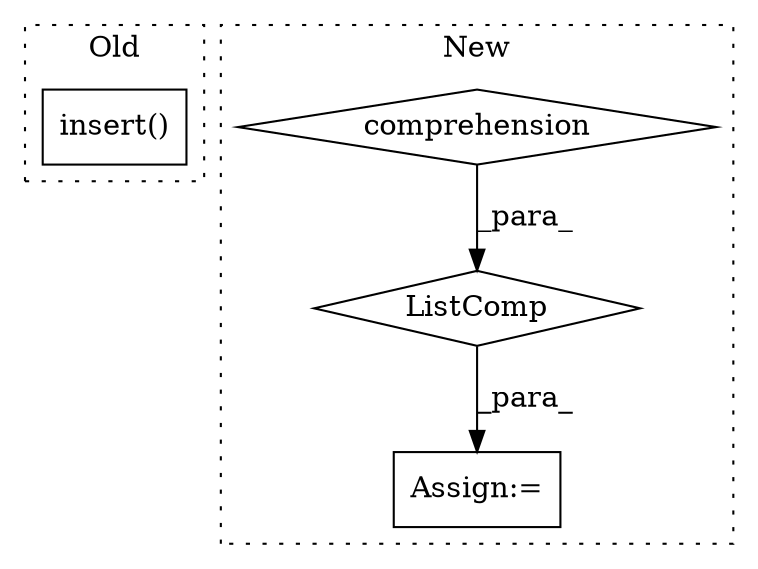 digraph G {
subgraph cluster0 {
1 [label="insert()" a="75" s="17484,17541" l="27,1" shape="box"];
label = "Old";
style="dotted";
}
subgraph cluster1 {
2 [label="ListComp" a="106" s="16689" l="73" shape="diamond"];
3 [label="comprehension" a="45" s="16719" l="3" shape="diamond"];
4 [label="Assign:=" a="68" s="16910" l="3" shape="box"];
label = "New";
style="dotted";
}
2 -> 4 [label="_para_"];
3 -> 2 [label="_para_"];
}